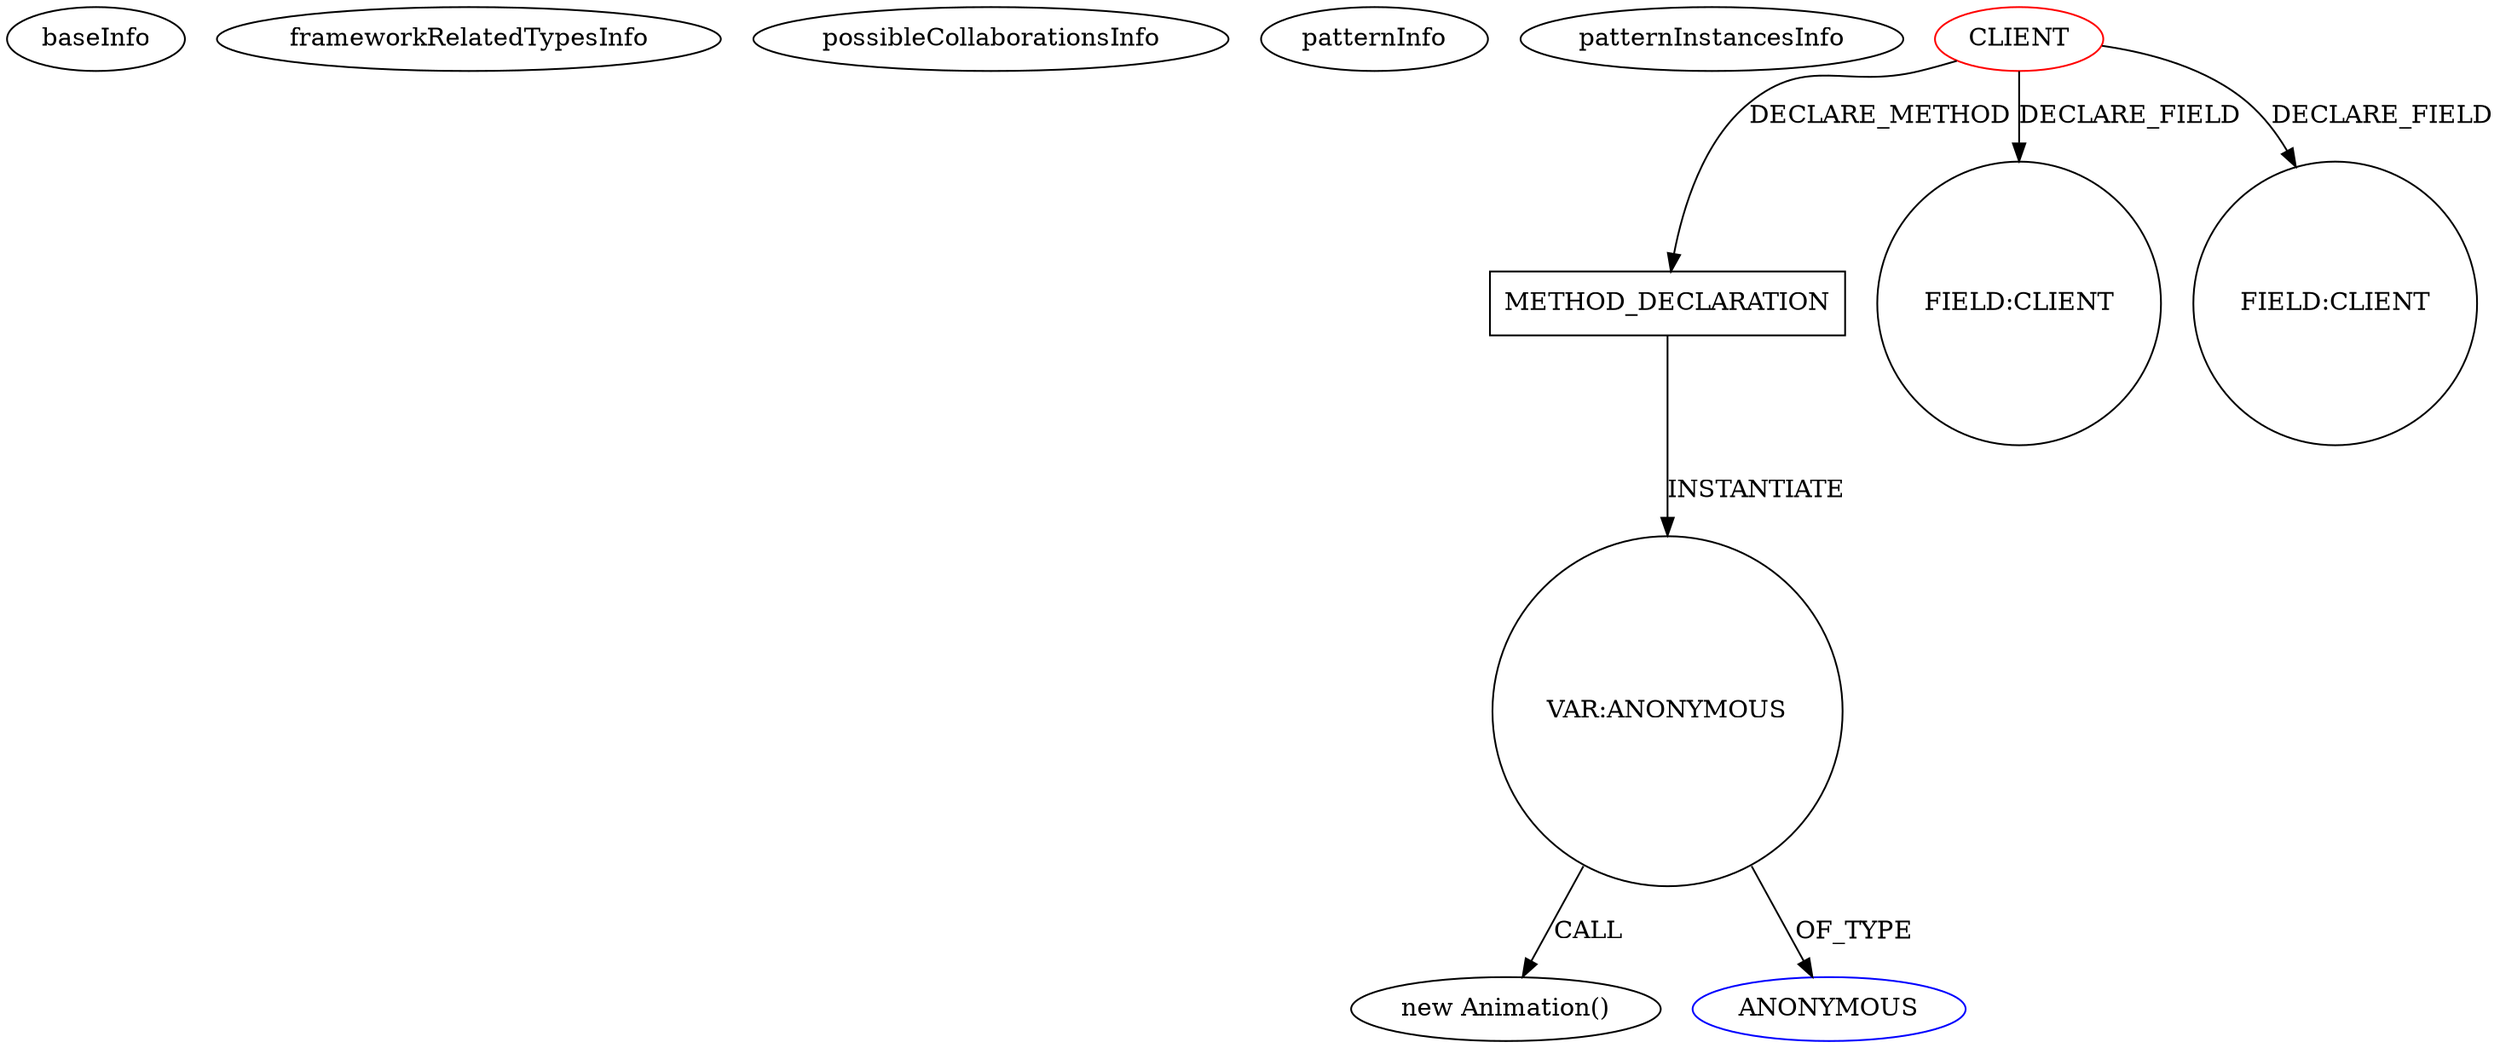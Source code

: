 digraph {
baseInfo[graphId=1276,category="pattern",isAnonymous=false,possibleRelation=false]
frameworkRelatedTypesInfo[]
possibleCollaborationsInfo[]
patternInfo[frequency=2.0,patternRootClient=0]
patternInstancesInfo[0="lambourg-WebGallery~/lambourg-WebGallery/WebGallery-master/client/src/com/lambourg/webgallery/client/folderview/FolderView.java~FolderView~3530",1="lambourg-WebGallery~/lambourg-WebGallery/WebGallery-master/client/src/com/lambourg/webgallery/client/pictureview/PictureView.java~PictureView~3541"]
182[label="new Animation()",vertexType="CONSTRUCTOR_CALL",isFrameworkType=false]
183[label="VAR:ANONYMOUS",vertexType="VARIABLE_EXPRESION",isFrameworkType=false,shape=circle]
184[label="ANONYMOUS",vertexType="REFERENCE_ANONYMOUS_DECLARATION",isFrameworkType=false,color=blue]
163[label="METHOD_DECLARATION",vertexType="CLIENT_METHOD_DECLARATION",isFrameworkType=false,shape=box]
0[label="CLIENT",vertexType="ROOT_CLIENT_CLASS_DECLARATION",isFrameworkType=false,color=red]
33[label="FIELD:CLIENT",vertexType="FIELD_DECLARATION",isFrameworkType=false,shape=circle]
47[label="FIELD:CLIENT",vertexType="FIELD_DECLARATION",isFrameworkType=false,shape=circle]
183->184[label="OF_TYPE"]
183->182[label="CALL"]
0->163[label="DECLARE_METHOD"]
0->33[label="DECLARE_FIELD"]
0->47[label="DECLARE_FIELD"]
163->183[label="INSTANTIATE"]
}
